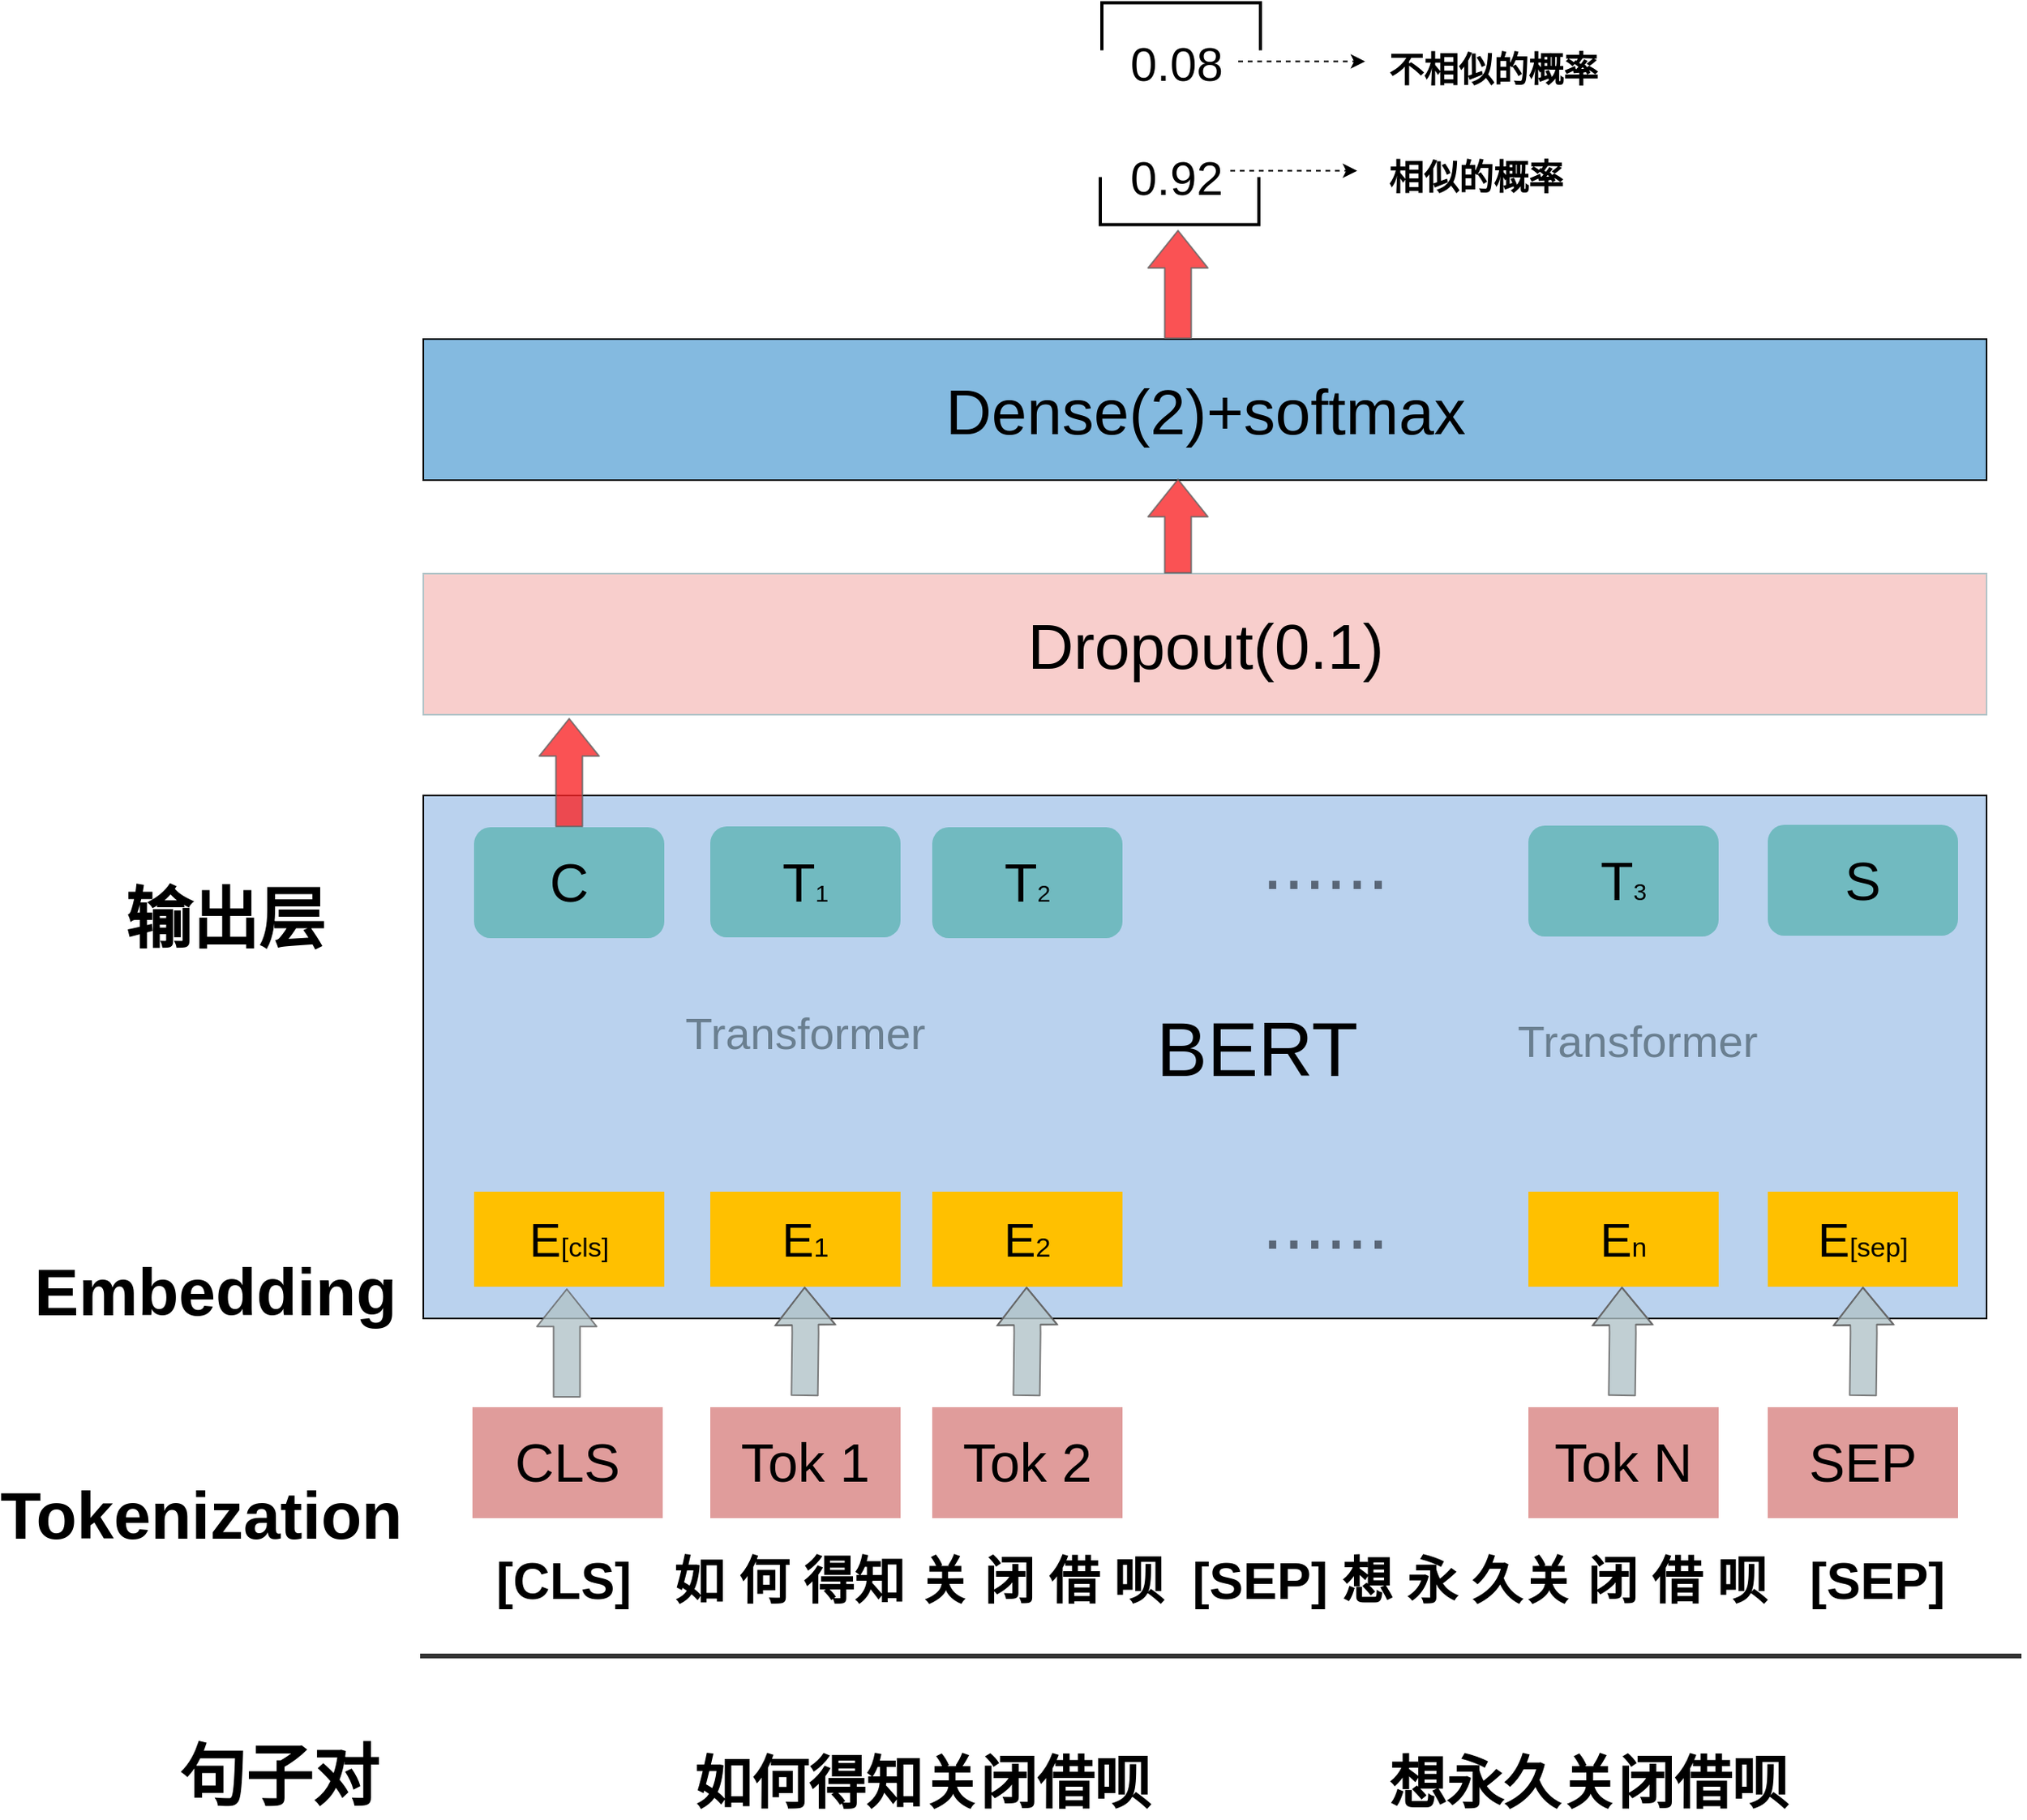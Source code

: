 <mxfile version="11.3.0" type="device" pages="1"><diagram id="0STRS0QR4ijr3XcaH5bW" name="Page-1"><mxGraphModel dx="2525" dy="2548" grid="1" gridSize="10" guides="1" tooltips="1" connect="1" arrows="1" fold="1" page="1" pageScale="1" pageWidth="850" pageHeight="1100" math="0" shadow="0"><root><mxCell id="0"/><mxCell id="1" parent="0"/><mxCell id="6oy_ySgtQs7an11fNBy3-28" value="" style="fillColor=#BAD2EE;strokeColor=#000000;html=1;rounded=0;" parent="1" vertex="1"><mxGeometry x="424" y="380" width="986" height="330" as="geometry"/></mxCell><mxCell id="_D68GwXLyudqI-lGuRr_-2" value="&lt;font style=&quot;font-size: 34px&quot;&gt;CLS&lt;/font&gt;" style="rounded=0;whiteSpace=wrap;html=1;strokeColor=none;fillColor=#E09C9B;flipH=0;flipV=1;" parent="1" vertex="1"><mxGeometry x="455" y="766.0" width="120" height="70" as="geometry"/></mxCell><mxCell id="_D68GwXLyudqI-lGuRr_-3" value="&lt;font style=&quot;font-size: 30px&quot;&gt;E&lt;/font&gt;&lt;font style=&quot;font-size: 17px&quot;&gt;[cls]&lt;/font&gt;" style="rounded=0;whiteSpace=wrap;html=1;strokeColor=none;fillColor=#FFC000;" parent="1" vertex="1"><mxGeometry x="456" y="630" width="120" height="60" as="geometry"/></mxCell><mxCell id="_D68GwXLyudqI-lGuRr_-10" value="&lt;font style=&quot;font-size: 34px&quot;&gt;Tok 1&lt;/font&gt;" style="rounded=0;whiteSpace=wrap;html=1;strokeColor=none;fillColor=#E09C9B;flipH=0;flipV=1;" parent="1" vertex="1"><mxGeometry x="605" y="766.0" width="120" height="70" as="geometry"/></mxCell><mxCell id="_D68GwXLyudqI-lGuRr_-11" value="&lt;span style=&quot;font-size: 34px&quot;&gt;Tok 2&lt;/span&gt;" style="rounded=0;whiteSpace=wrap;html=1;strokeColor=none;fillColor=#E09C9B;flipH=0;flipV=1;" parent="1" vertex="1"><mxGeometry x="745" y="766.0" width="120" height="70" as="geometry"/></mxCell><mxCell id="_D68GwXLyudqI-lGuRr_-13" value="&lt;span style=&quot;font-size: 34px&quot;&gt;Tok N&lt;/span&gt;" style="rounded=0;whiteSpace=wrap;html=1;strokeColor=none;fillColor=#E09C9B;" parent="1" vertex="1"><mxGeometry x="1121" y="766" width="120" height="70" as="geometry"/></mxCell><mxCell id="_D68GwXLyudqI-lGuRr_-15" value="&lt;span style=&quot;font-size: 34px&quot;&gt;SEP&lt;/span&gt;" style="rounded=0;whiteSpace=wrap;html=1;strokeColor=none;fillColor=#E09C9B;" parent="1" vertex="1"><mxGeometry x="1272" y="766.0" width="120" height="70" as="geometry"/></mxCell><mxCell id="_D68GwXLyudqI-lGuRr_-19" value="" style="shape=flexArrow;endArrow=classic;html=1;width=16.667;endSize=7.524;fillColor=#B2C4C8;opacity=80;strokeColor=#636363;" parent="1" edge="1"><mxGeometry width="50" height="50" relative="1" as="geometry"><mxPoint x="514.5" y="760" as="sourcePoint"/><mxPoint x="514.5" y="691" as="targetPoint"/></mxGeometry></mxCell><mxCell id="_D68GwXLyudqI-lGuRr_-20" value="" style="shape=flexArrow;endArrow=classic;html=1;width=16.667;endSize=7.524;fillColor=#B2C4C8;opacity=80;strokeColor=#636363;" parent="1" edge="1"><mxGeometry width="50" height="50" relative="1" as="geometry"><mxPoint x="664.5" y="759" as="sourcePoint"/><mxPoint x="664.5" y="690" as="targetPoint"/><Array as="points"><mxPoint x="665" y="719"/></Array></mxGeometry></mxCell><mxCell id="_D68GwXLyudqI-lGuRr_-21" value="" style="shape=flexArrow;endArrow=classic;html=1;width=16.667;endSize=7.524;fillColor=#B2C4C8;opacity=80;strokeColor=#636363;" parent="1" edge="1"><mxGeometry width="50" height="50" relative="1" as="geometry"><mxPoint x="804.5" y="759" as="sourcePoint"/><mxPoint x="804.5" y="690" as="targetPoint"/><Array as="points"><mxPoint x="805" y="719"/></Array></mxGeometry></mxCell><mxCell id="_D68GwXLyudqI-lGuRr_-22" value="" style="shape=flexArrow;endArrow=classic;html=1;width=16.667;endSize=7.524;fillColor=#B2C4C8;opacity=80;strokeColor=#636363;" parent="1" edge="1"><mxGeometry width="50" height="50" relative="1" as="geometry"><mxPoint x="1180" y="759" as="sourcePoint"/><mxPoint x="1180" y="690" as="targetPoint"/><Array as="points"><mxPoint x="1180.5" y="719"/></Array></mxGeometry></mxCell><mxCell id="_D68GwXLyudqI-lGuRr_-23" value="" style="shape=flexArrow;endArrow=classic;html=1;width=16.667;endSize=7.524;fillColor=#B2C4C8;opacity=80;strokeColor=#636363;" parent="1" edge="1"><mxGeometry width="50" height="50" relative="1" as="geometry"><mxPoint x="1332" y="759" as="sourcePoint"/><mxPoint x="1332" y="690" as="targetPoint"/><Array as="points"><mxPoint x="1332.5" y="719"/></Array></mxGeometry></mxCell><mxCell id="_D68GwXLyudqI-lGuRr_-25" value="&lt;font style=&quot;white-space: normal ; font-size: 30px&quot;&gt;E&lt;/font&gt;&lt;font style=&quot;white-space: normal ; font-size: 17px&quot;&gt;1&lt;/font&gt;" style="rounded=0;whiteSpace=wrap;html=1;strokeColor=none;fillColor=#FFC000;" parent="1" vertex="1"><mxGeometry x="605" y="630" width="120" height="60" as="geometry"/></mxCell><mxCell id="_D68GwXLyudqI-lGuRr_-26" value="&lt;font style=&quot;white-space: normal ; font-size: 30px&quot;&gt;E&lt;/font&gt;&lt;font style=&quot;white-space: normal ; font-size: 17px&quot;&gt;2&lt;/font&gt;" style="rounded=0;whiteSpace=wrap;html=1;strokeColor=none;fillColor=#FFC000;" parent="1" vertex="1"><mxGeometry x="745" y="630" width="120" height="60" as="geometry"/></mxCell><mxCell id="_D68GwXLyudqI-lGuRr_-27" value="&lt;font style=&quot;white-space: normal ; font-size: 30px&quot;&gt;E&lt;/font&gt;&lt;font style=&quot;white-space: normal ; font-size: 17px&quot;&gt;n&lt;/font&gt;" style="rounded=0;whiteSpace=wrap;html=1;strokeColor=none;fillColor=#FFC000;" parent="1" vertex="1"><mxGeometry x="1121" y="630" width="120" height="60" as="geometry"/></mxCell><mxCell id="_D68GwXLyudqI-lGuRr_-28" value="&lt;font style=&quot;white-space: normal ; font-size: 30px&quot;&gt;E&lt;/font&gt;&lt;font style=&quot;white-space: normal ; font-size: 17px&quot;&gt;[sep]&lt;/font&gt;" style="rounded=0;whiteSpace=wrap;html=1;strokeColor=none;fillColor=#FFC000;" parent="1" vertex="1"><mxGeometry x="1272" y="630" width="120" height="60" as="geometry"/></mxCell><mxCell id="_D68GwXLyudqI-lGuRr_-31" value="&lt;font style=&quot;font-size: 34px&quot;&gt;C&lt;/font&gt;" style="rounded=1;whiteSpace=wrap;html=1;strokeColor=none;fillColor=#71BAC0;flipH=0;flipV=1;" parent="1" vertex="1"><mxGeometry x="456" y="400.0" width="120" height="70" as="geometry"/></mxCell><mxCell id="_D68GwXLyudqI-lGuRr_-32" value="" style="shape=flexArrow;endArrow=classic;html=1;width=16.667;endSize=7.524;fillColor=#F9272A;opacity=80;strokeColor=#636363;" parent="1" edge="1"><mxGeometry width="50" height="50" relative="1" as="geometry"><mxPoint x="516" y="400.0" as="sourcePoint"/><mxPoint x="516" y="331" as="targetPoint"/></mxGeometry></mxCell><mxCell id="_D68GwXLyudqI-lGuRr_-33" value="&lt;font style=&quot;font-size: 48px&quot;&gt;BERT&lt;/font&gt;" style="text;html=1;strokeColor=none;fillColor=none;align=center;verticalAlign=middle;whiteSpace=wrap;rounded=0;" parent="1" vertex="1"><mxGeometry x="930" y="530" width="40" height="20" as="geometry"/></mxCell><mxCell id="_D68GwXLyudqI-lGuRr_-34" value="&lt;font style=&quot;font-size: 48px&quot; color=&quot;#596677&quot;&gt;......&lt;/font&gt;" style="text;html=1;strokeColor=none;fillColor=none;align=center;verticalAlign=middle;whiteSpace=wrap;rounded=0;" parent="1" vertex="1"><mxGeometry x="973" y="411.5" width="40" height="20" as="geometry"/></mxCell><mxCell id="_D68GwXLyudqI-lGuRr_-35" value="&lt;font style=&quot;font-size: 48px&quot; color=&quot;#596677&quot;&gt;......&lt;/font&gt;" style="text;html=1;strokeColor=none;fillColor=none;align=center;verticalAlign=middle;whiteSpace=wrap;rounded=0;" parent="1" vertex="1"><mxGeometry x="973" y="639" width="40" height="20" as="geometry"/></mxCell><mxCell id="_D68GwXLyudqI-lGuRr_-36" value="&lt;font style=&quot;font-size: 28px&quot; color=&quot;#6a7f90&quot;&gt;Transformer&lt;/font&gt;" style="text;html=1;strokeColor=none;fillColor=none;align=center;verticalAlign=middle;whiteSpace=wrap;rounded=0;" parent="1" vertex="1"><mxGeometry x="645" y="520" width="40" height="20" as="geometry"/></mxCell><mxCell id="_D68GwXLyudqI-lGuRr_-39" value="&lt;font style=&quot;font-size: 28px&quot; color=&quot;#6a7f90&quot;&gt;Transformer&lt;/font&gt;" style="text;html=1;strokeColor=none;fillColor=none;align=center;verticalAlign=middle;whiteSpace=wrap;rounded=0;" parent="1" vertex="1"><mxGeometry x="1170" y="525" width="40" height="20" as="geometry"/></mxCell><mxCell id="_D68GwXLyudqI-lGuRr_-43" value="&lt;span style=&quot;font-size: 34px&quot;&gt;T&lt;/span&gt;&lt;font style=&quot;font-size: 15px&quot;&gt;1&lt;/font&gt;" style="rounded=1;whiteSpace=wrap;html=1;strokeColor=none;fillColor=#71BAC0;flipH=0;flipV=1;" parent="1" vertex="1"><mxGeometry x="605" y="399.5" width="120" height="70" as="geometry"/></mxCell><mxCell id="_D68GwXLyudqI-lGuRr_-45" value="&lt;span style=&quot;font-size: 34px&quot;&gt;T&lt;/span&gt;&lt;span style=&quot;font-size: 15px&quot;&gt;2&lt;/span&gt;" style="rounded=1;whiteSpace=wrap;html=1;strokeColor=none;fillColor=#71BAC0;flipH=0;flipV=1;" parent="1" vertex="1"><mxGeometry x="745" y="400.0" width="120" height="70" as="geometry"/></mxCell><mxCell id="_D68GwXLyudqI-lGuRr_-47" value="&lt;span style=&quot;font-size: 34px&quot;&gt;T&lt;/span&gt;&lt;span style=&quot;font-size: 15px&quot;&gt;3&lt;/span&gt;" style="rounded=1;whiteSpace=wrap;html=1;strokeColor=none;fillColor=#71BAC0;flipH=0;flipV=1;" parent="1" vertex="1"><mxGeometry x="1121" y="399.0" width="120" height="70" as="geometry"/></mxCell><mxCell id="_D68GwXLyudqI-lGuRr_-49" value="&lt;span style=&quot;font-size: 34px&quot;&gt;S&lt;/span&gt;" style="rounded=1;whiteSpace=wrap;html=1;strokeColor=none;fillColor=#71BAC0;flipH=0;flipV=1;" parent="1" vertex="1"><mxGeometry x="1272" y="398.5" width="120" height="70" as="geometry"/></mxCell><mxCell id="_D68GwXLyudqI-lGuRr_-52" value="&lt;font style=&quot;font-size: 42px&quot;&gt;&lt;b&gt;Tokenization&lt;/b&gt;&lt;/font&gt;" style="text;html=1;strokeColor=none;fillColor=none;align=center;verticalAlign=middle;whiteSpace=wrap;rounded=0;" parent="1" vertex="1"><mxGeometry x="264" y="825" width="40" height="20" as="geometry"/></mxCell><mxCell id="1DNZ3fwcNmF_DGpMfozZ-2" value="&lt;font style=&quot;font-size: 40px&quot;&gt;Dense(2)+softmax&lt;/font&gt;" style="fillColor=#84BAE0;strokeColor=#000000;html=1;rounded=0;" parent="1" vertex="1"><mxGeometry x="424" y="92" width="986" height="89" as="geometry"/></mxCell><mxCell id="1DNZ3fwcNmF_DGpMfozZ-6" value="" style="group" parent="1" vertex="1" connectable="0"><mxGeometry x="859" y="-7" width="90" height="99.0" as="geometry"/></mxCell><mxCell id="1DNZ3fwcNmF_DGpMfozZ-3" value="" style="shape=flexArrow;endArrow=classic;html=1;width=16.667;endSize=7.524;fillColor=#F9272A;opacity=80;strokeColor=#636363;" parent="1DNZ3fwcNmF_DGpMfozZ-6" edge="1"><mxGeometry width="50" height="50" relative="1" as="geometry"><mxPoint x="41" y="99.0" as="sourcePoint"/><mxPoint x="41" y="30" as="targetPoint"/></mxGeometry></mxCell><mxCell id="3ucwWdkwFtxL0kIUPjCj-1" value="&lt;font style=&quot;font-size: 40px&quot;&gt;Dropout(0.1)&lt;/font&gt;" style="fillColor=#f8cecc;strokeColor=#B2C4C8;html=1;rounded=0;" parent="1" vertex="1"><mxGeometry x="424" y="240" width="986" height="89" as="geometry"/></mxCell><mxCell id="3ucwWdkwFtxL0kIUPjCj-2" value="" style="shape=flexArrow;endArrow=classic;html=1;width=16.667;endSize=7.524;fillColor=#F9272A;opacity=80;strokeColor=#636363;" parent="1" edge="1"><mxGeometry width="50" height="50" relative="1" as="geometry"><mxPoint x="900" y="240" as="sourcePoint"/><mxPoint x="900" y="180" as="targetPoint"/></mxGeometry></mxCell><mxCell id="N-IrmfpBaKtCLS6tR3z3-2" value="" style="strokeWidth=2;html=1;shape=mxgraph.flowchart.annotation_1;align=left;pointerEvents=1;rotation=90;" parent="1" vertex="1"><mxGeometry x="887" y="-155.2" width="30" height="100" as="geometry"/></mxCell><mxCell id="N-IrmfpBaKtCLS6tR3z3-10" value="" style="edgeStyle=orthogonalEdgeStyle;rounded=0;orthogonalLoop=1;jettySize=auto;html=1;dashed=1;" parent="1" edge="1"><mxGeometry relative="1" as="geometry"><mxPoint x="938" y="-83.2" as="sourcePoint"/><mxPoint x="1018" y="-83.2" as="targetPoint"/></mxGeometry></mxCell><mxCell id="N-IrmfpBaKtCLS6tR3z3-3" value="&lt;font style=&quot;font-size: 30px&quot;&gt;0.08&lt;br&gt;&lt;br&gt;0.92&lt;br&gt;&lt;br&gt;&lt;/font&gt;" style="text;html=1;resizable=0;points=[];autosize=1;align=left;verticalAlign=top;spacingTop=-4;" parent="1" vertex="1"><mxGeometry x="868" y="-102.2" width="70" height="80" as="geometry"/></mxCell><mxCell id="N-IrmfpBaKtCLS6tR3z3-4" value="" style="strokeWidth=2;html=1;shape=mxgraph.flowchart.annotation_1;align=left;pointerEvents=1;rotation=-90;" parent="1" vertex="1"><mxGeometry x="886" y="-45.2" width="30" height="100" as="geometry"/></mxCell><mxCell id="N-IrmfpBaKtCLS6tR3z3-11" value="" style="edgeStyle=orthogonalEdgeStyle;rounded=0;orthogonalLoop=1;jettySize=auto;html=1;dashed=1;" parent="1" edge="1"><mxGeometry relative="1" as="geometry"><mxPoint x="933" y="-14.2" as="sourcePoint"/><mxPoint x="1013" y="-14.2" as="targetPoint"/></mxGeometry></mxCell><mxCell id="N-IrmfpBaKtCLS6tR3z3-12" value="&lt;font style=&quot;font-size: 22px&quot;&gt;&lt;b&gt;不相似的概率&lt;/b&gt;&lt;/font&gt;" style="text;html=1;resizable=0;points=[];autosize=1;align=left;verticalAlign=top;spacingTop=-4;" parent="1" vertex="1"><mxGeometry x="1031" y="-93" width="150" height="20" as="geometry"/></mxCell><mxCell id="N-IrmfpBaKtCLS6tR3z3-13" value="&lt;font style=&quot;font-size: 22px&quot;&gt;&lt;b&gt;相似的概率&lt;/b&gt;&lt;/font&gt;" style="text;html=1;resizable=0;points=[];autosize=1;align=left;verticalAlign=top;spacingTop=-4;" parent="1" vertex="1"><mxGeometry x="1031" y="-25" width="130" height="20" as="geometry"/></mxCell><mxCell id="N-IrmfpBaKtCLS6tR3z3-14" value="" style="endArrow=none;html=1;strokeColor=#000000;fillColor=#F9272A;opacity=80;strokeWidth=3;" parent="1" edge="1"><mxGeometry width="50" height="50" relative="1" as="geometry"><mxPoint x="422" y="923" as="sourcePoint"/><mxPoint x="1432" y="923" as="targetPoint"/></mxGeometry></mxCell><mxCell id="N-IrmfpBaKtCLS6tR3z3-15" value="&lt;span style=&quot;font-size: 42px&quot;&gt;句子对&lt;/span&gt;" style="text;html=1;strokeColor=none;fillColor=none;align=center;verticalAlign=middle;whiteSpace=wrap;rounded=0;direction=south;fontStyle=1" parent="1" vertex="1"><mxGeometry x="253" y="980" width="160" height="40" as="geometry"/></mxCell><mxCell id="N-IrmfpBaKtCLS6tR3z3-16" value="&lt;p style=&quot;margin-top: 0pt ; margin-bottom: 0pt ; margin-left: 0in ; direction: ltr ; unicode-bidi: embed ; word-break: normal ; font-size: 32px&quot;&gt;&lt;b&gt;&lt;span&gt;[CLS]&amp;nbsp; &amp;nbsp;&lt;/span&gt;&lt;span&gt;如 何 得知 关 闭 借 呗&amp;nbsp;&amp;nbsp;&lt;/span&gt;&lt;span&gt;[SEP]&amp;nbsp;&lt;/span&gt;&lt;span&gt;想 永 久关 闭 借 呗&amp;nbsp; &amp;nbsp;&lt;/span&gt;&lt;span style=&quot;font-size: 32px&quot;&gt;[SEP]&lt;/span&gt;&lt;/b&gt;&lt;/p&gt;" style="text;html=1;" parent="1" vertex="1"><mxGeometry x="468" y="850" width="934" height="30" as="geometry"/></mxCell><mxCell id="N-IrmfpBaKtCLS6tR3z3-17" value="&lt;p style=&quot;margin-top: 0pt ; margin-bottom: 0pt ; margin-left: 0in ; direction: ltr ; unicode-bidi: embed ; word-break: normal ; font-size: 36px&quot;&gt;&lt;b&gt;&lt;span&gt;&amp;nbsp; &amp;nbsp; &amp;nbsp; &amp;nbsp; &amp;nbsp; &amp;nbsp; 如何得知关闭借呗&amp;nbsp; &amp;nbsp; &amp;nbsp; &amp;nbsp; &amp;nbsp; &amp;nbsp; &amp;nbsp; &amp;nbsp;&lt;/span&gt;&lt;span&gt;想永久关闭借呗&lt;/span&gt;&lt;/b&gt;&lt;/p&gt;" style="text;html=1;" parent="1" vertex="1"><mxGeometry x="473" y="975" width="934" height="30" as="geometry"/></mxCell><mxCell id="N-IrmfpBaKtCLS6tR3z3-27" value="&lt;span style=&quot;font-size: 42px&quot;&gt;&lt;b&gt;Embedding&lt;/b&gt;&lt;/span&gt;" style="text;html=1;strokeColor=none;fillColor=none;align=center;verticalAlign=middle;whiteSpace=wrap;rounded=0;direction=south;" parent="1" vertex="1"><mxGeometry x="213" y="674" width="160" height="40" as="geometry"/></mxCell><mxCell id="N-IrmfpBaKtCLS6tR3z3-29" value="&lt;span style=&quot;font-size: 42px&quot;&gt;&lt;b&gt;输出层&lt;/b&gt;&lt;/span&gt;" style="text;html=1;strokeColor=none;fillColor=none;align=center;verticalAlign=middle;whiteSpace=wrap;rounded=0;direction=south;" parent="1" vertex="1"><mxGeometry x="219" y="439" width="160" height="40" as="geometry"/></mxCell></root></mxGraphModel></diagram></mxfile>